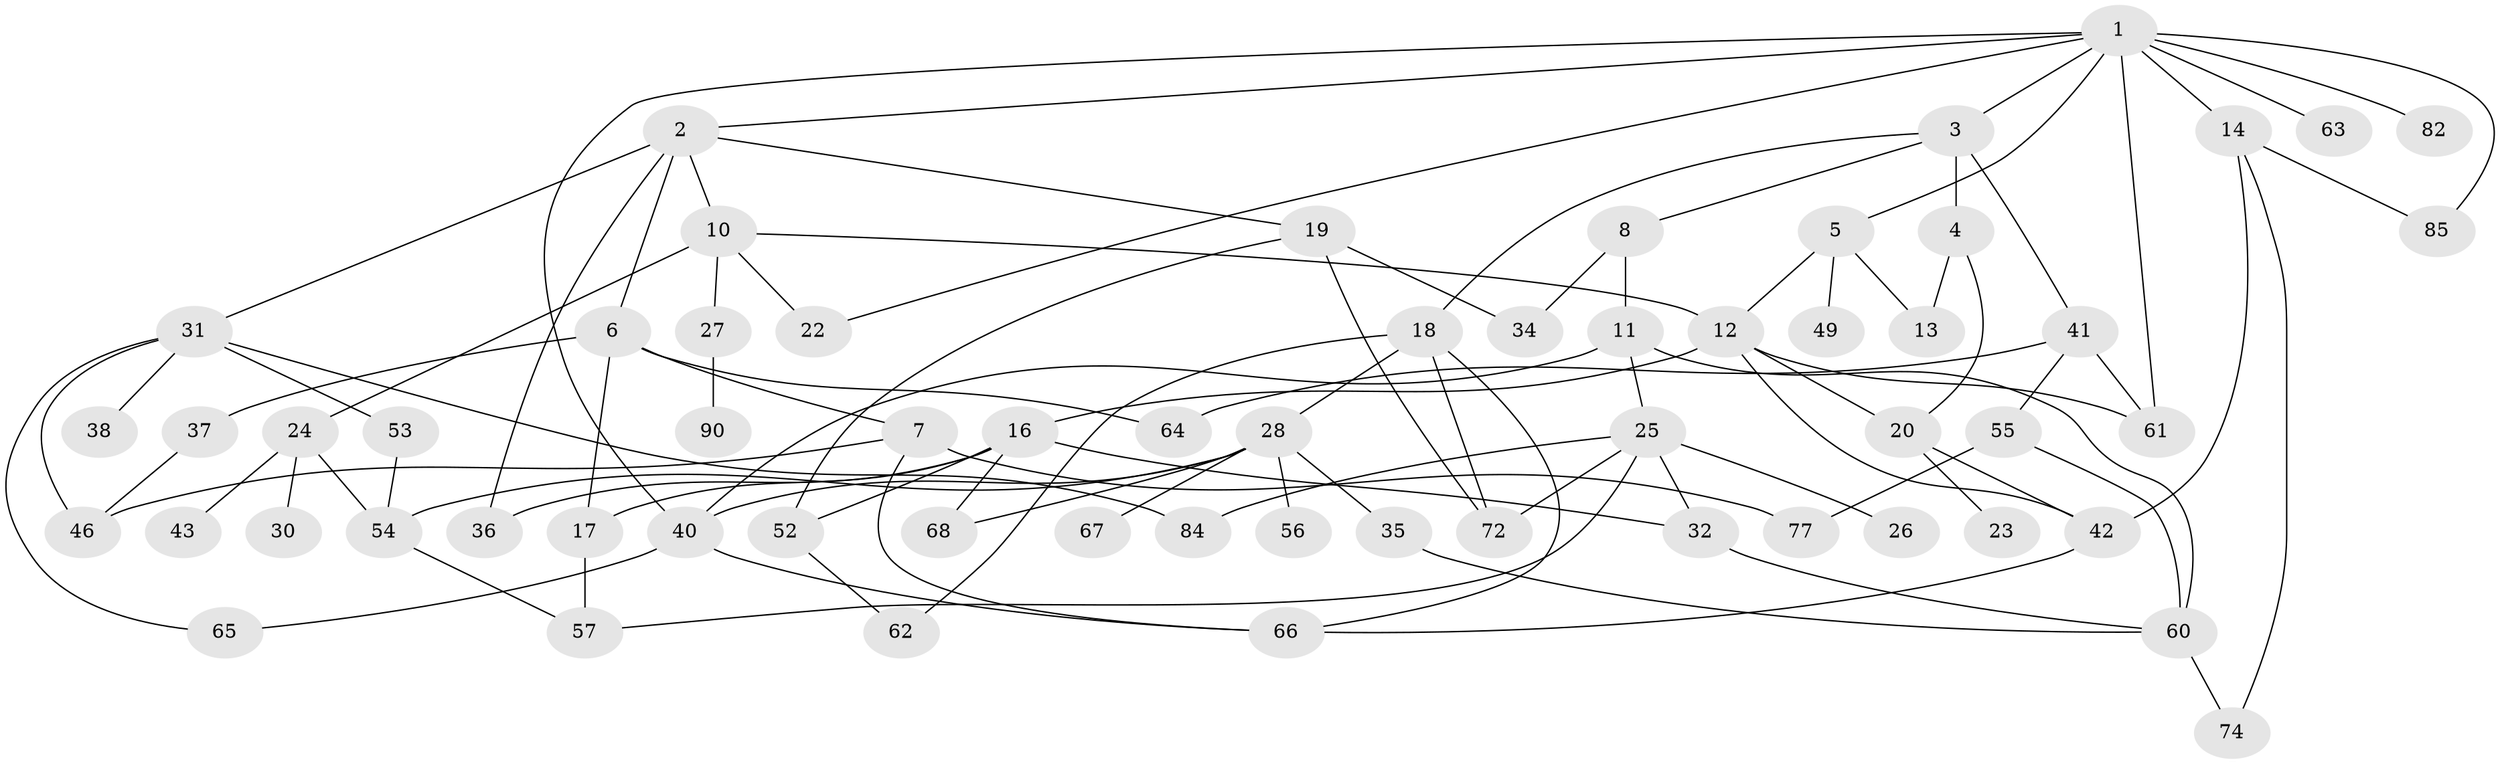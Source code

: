 // Generated by graph-tools (version 1.1) at 2025/23/03/03/25 07:23:34]
// undirected, 61 vertices, 97 edges
graph export_dot {
graph [start="1"]
  node [color=gray90,style=filled];
  1 [super="+45"];
  2 [super="+92"];
  3;
  4;
  5 [super="+48"];
  6 [super="+47"];
  7 [super="+9"];
  8 [super="+76"];
  10 [super="+15"];
  11 [super="+78"];
  12 [super="+70"];
  13;
  14 [super="+21"];
  16 [super="+59"];
  17 [super="+88"];
  18 [super="+33"];
  19 [super="+29"];
  20;
  22;
  23 [super="+80"];
  24;
  25 [super="+87"];
  26;
  27 [super="+83"];
  28 [super="+86"];
  30;
  31 [super="+39"];
  32 [super="+50"];
  34;
  35;
  36 [super="+73"];
  37;
  38 [super="+93"];
  40 [super="+71"];
  41 [super="+51"];
  42 [super="+44"];
  43;
  46 [super="+91"];
  49;
  52 [super="+58"];
  53;
  54 [super="+81"];
  55;
  56;
  57 [super="+75"];
  60 [super="+69"];
  61 [super="+79"];
  62;
  63;
  64;
  65;
  66 [super="+89"];
  67;
  68;
  72;
  74;
  77;
  82;
  84;
  85;
  90;
  1 -- 2;
  1 -- 3;
  1 -- 5;
  1 -- 14;
  1 -- 85;
  1 -- 82;
  1 -- 22;
  1 -- 40;
  1 -- 61;
  1 -- 63;
  2 -- 6;
  2 -- 10;
  2 -- 19;
  2 -- 31;
  2 -- 36;
  3 -- 4;
  3 -- 8;
  3 -- 18;
  3 -- 41;
  4 -- 13;
  4 -- 20;
  5 -- 49;
  5 -- 13;
  5 -- 12;
  6 -- 7;
  6 -- 37;
  6 -- 64;
  6 -- 17;
  7 -- 46;
  7 -- 66;
  7 -- 77;
  8 -- 11;
  8 -- 34;
  10 -- 12;
  10 -- 24;
  10 -- 27;
  10 -- 22;
  11 -- 25;
  11 -- 40;
  11 -- 60;
  12 -- 16 [weight=2];
  12 -- 61 [weight=2];
  12 -- 42;
  12 -- 20;
  14 -- 74;
  14 -- 42;
  14 -- 85;
  16 -- 17;
  16 -- 32;
  16 -- 36;
  16 -- 52;
  16 -- 68;
  17 -- 57;
  18 -- 28;
  18 -- 66;
  18 -- 72;
  18 -- 62;
  19 -- 34;
  19 -- 72;
  19 -- 52;
  20 -- 23;
  20 -- 42;
  24 -- 30;
  24 -- 43;
  24 -- 54;
  25 -- 26;
  25 -- 84;
  25 -- 32;
  25 -- 72;
  25 -- 57;
  27 -- 90;
  28 -- 35;
  28 -- 54;
  28 -- 56;
  28 -- 67;
  28 -- 68;
  28 -- 40;
  31 -- 38;
  31 -- 53;
  31 -- 65;
  31 -- 84;
  31 -- 46;
  32 -- 60;
  35 -- 60;
  37 -- 46;
  40 -- 65;
  40 -- 66;
  41 -- 55;
  41 -- 61;
  41 -- 64;
  42 -- 66;
  52 -- 62;
  53 -- 54;
  54 -- 57;
  55 -- 60;
  55 -- 77;
  60 -- 74;
}
